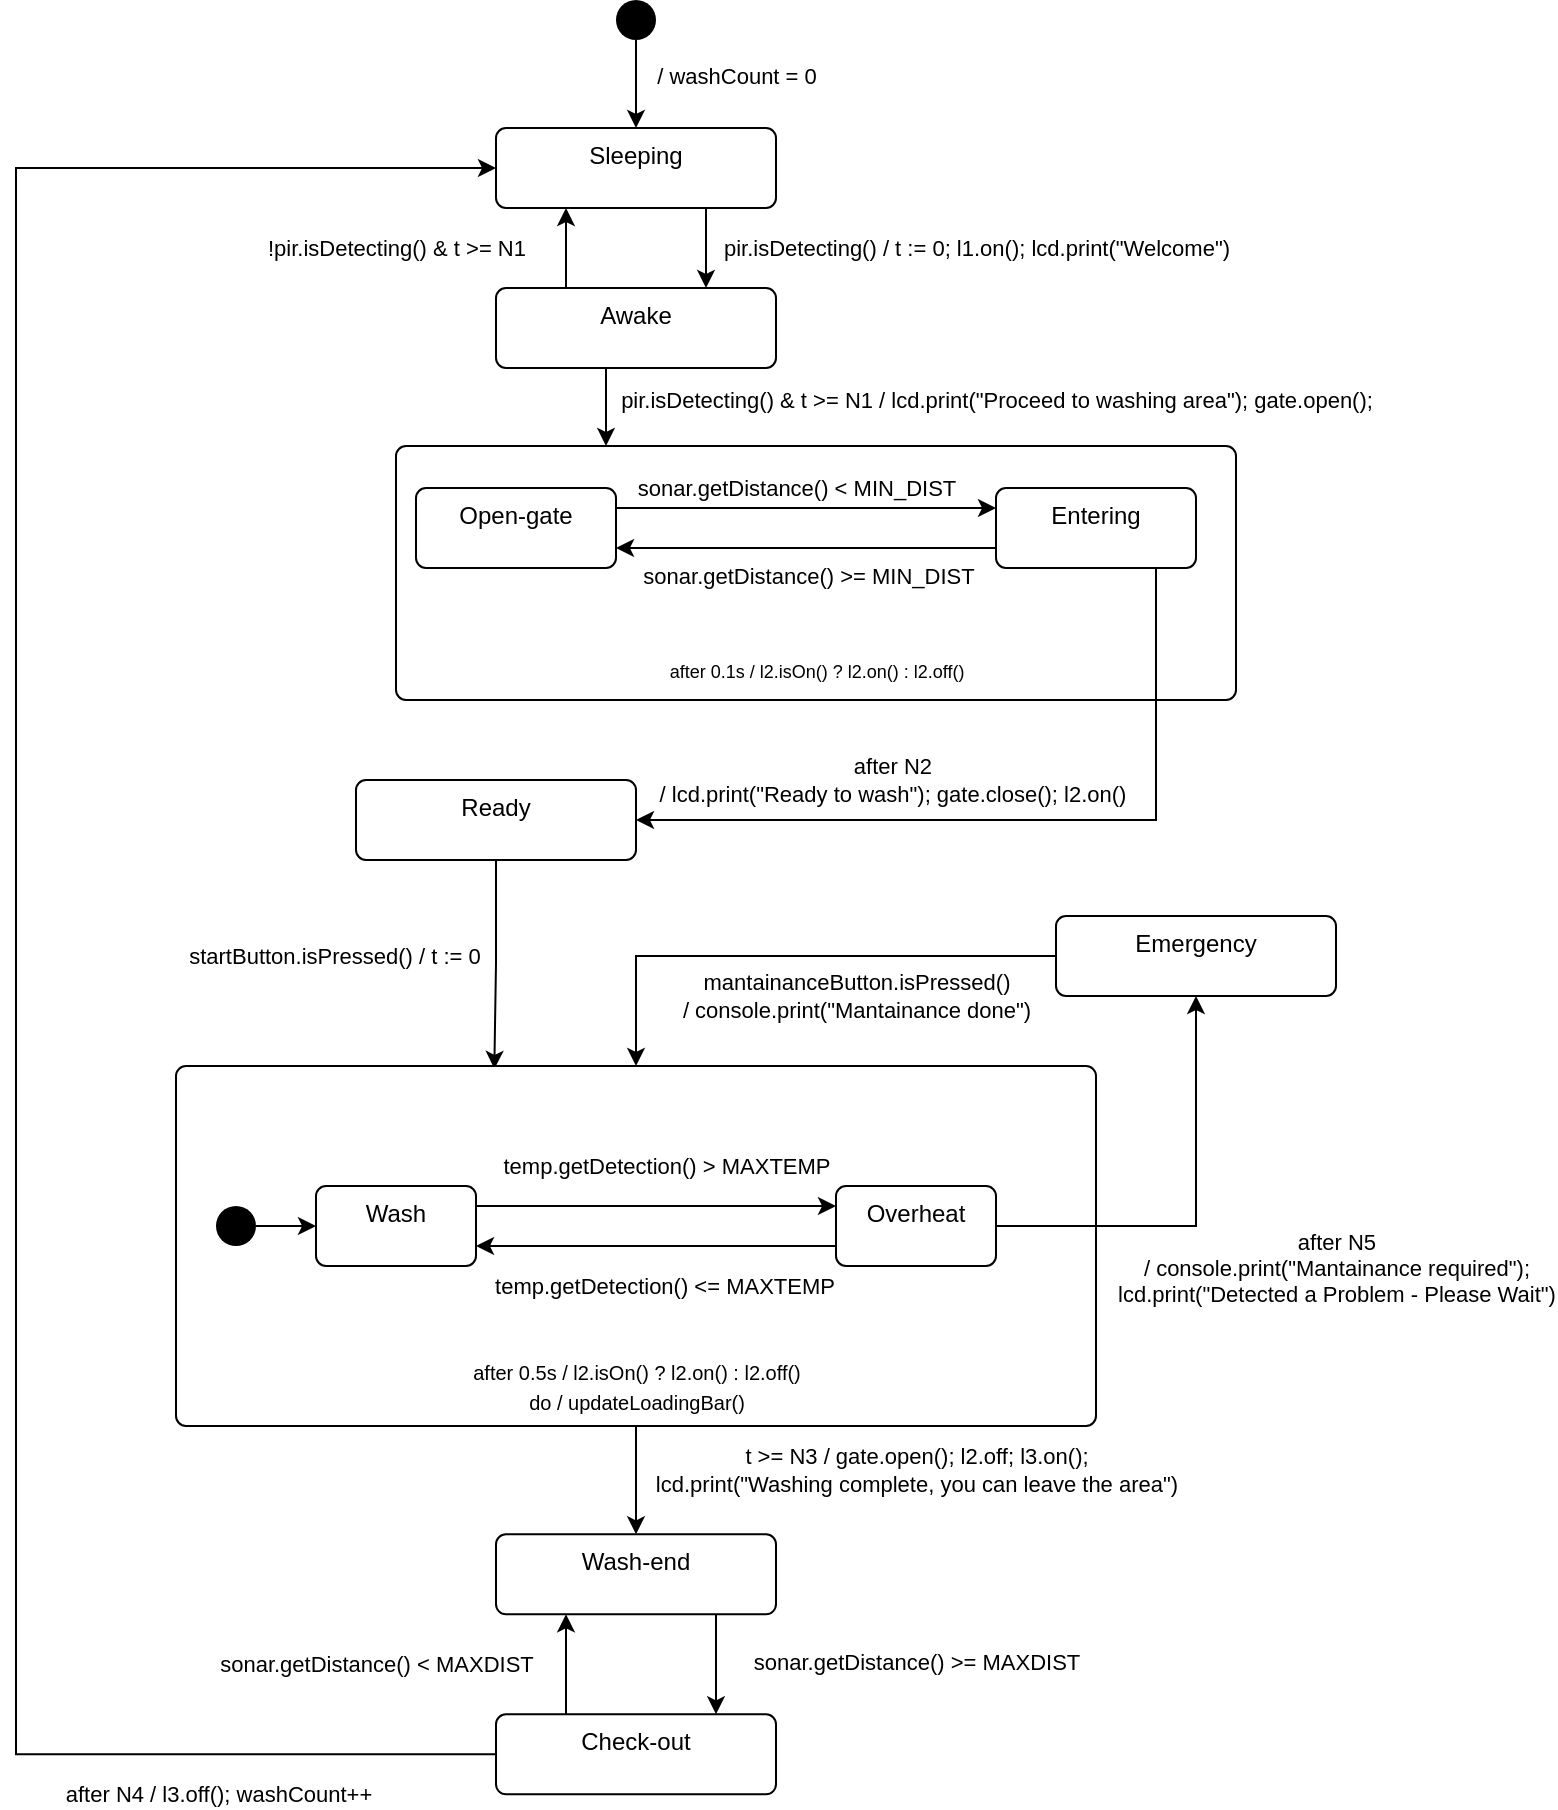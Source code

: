 <mxfile version="22.1.5" type="device">
  <diagram name="Pagina-1" id="5Sdvy97h40zplNkvk6xD">
    <mxGraphModel dx="819" dy="429" grid="1" gridSize="10" guides="1" tooltips="1" connect="1" arrows="1" fold="1" page="1" pageScale="1" pageWidth="827" pageHeight="1169" math="0" shadow="0">
      <root>
        <mxCell id="0" />
        <mxCell id="1" parent="0" />
        <mxCell id="juuAzwRrTGLcYsi3opGR-4" value="" style="html=1;align=center;verticalAlign=top;rounded=1;absoluteArcSize=1;arcSize=10;dashed=0;whiteSpace=wrap;" vertex="1" parent="1">
          <mxGeometry x="230" y="263" width="420" height="127" as="geometry" />
        </mxCell>
        <mxCell id="vkq_Q8_x7mM78rzmFXa2-49" style="edgeStyle=orthogonalEdgeStyle;rounded=0;orthogonalLoop=1;jettySize=auto;html=1;exitX=0.75;exitY=1;exitDx=0;exitDy=0;entryX=0.75;entryY=0;entryDx=0;entryDy=0;" parent="1" source="vkq_Q8_x7mM78rzmFXa2-1" target="vkq_Q8_x7mM78rzmFXa2-2" edge="1">
          <mxGeometry relative="1" as="geometry" />
        </mxCell>
        <mxCell id="vkq_Q8_x7mM78rzmFXa2-50" value="pir.isDetecting() / t := 0; l1.on(); lcd.print(&quot;Welcome&quot;)" style="edgeLabel;html=1;align=center;verticalAlign=middle;resizable=0;points=[];" parent="vkq_Q8_x7mM78rzmFXa2-49" vertex="1" connectable="0">
          <mxGeometry y="1" relative="1" as="geometry">
            <mxPoint x="134" as="offset" />
          </mxGeometry>
        </mxCell>
        <mxCell id="vkq_Q8_x7mM78rzmFXa2-1" value="Sleeping" style="html=1;align=center;verticalAlign=top;rounded=1;absoluteArcSize=1;arcSize=10;dashed=0;whiteSpace=wrap;" parent="1" vertex="1">
          <mxGeometry x="280" y="104" width="140" height="40" as="geometry" />
        </mxCell>
        <mxCell id="vkq_Q8_x7mM78rzmFXa2-47" style="edgeStyle=orthogonalEdgeStyle;rounded=0;orthogonalLoop=1;jettySize=auto;html=1;exitX=0.25;exitY=0;exitDx=0;exitDy=0;entryX=0.25;entryY=1;entryDx=0;entryDy=0;" parent="1" source="vkq_Q8_x7mM78rzmFXa2-2" target="vkq_Q8_x7mM78rzmFXa2-1" edge="1">
          <mxGeometry relative="1" as="geometry" />
        </mxCell>
        <mxCell id="vkq_Q8_x7mM78rzmFXa2-48" value="!pir.isDetecting() &amp;amp; t &amp;gt;= N1" style="edgeLabel;html=1;align=center;verticalAlign=middle;resizable=0;points=[];" parent="vkq_Q8_x7mM78rzmFXa2-47" vertex="1" connectable="0">
          <mxGeometry x="0.15" y="-1" relative="1" as="geometry">
            <mxPoint x="-86" y="3" as="offset" />
          </mxGeometry>
        </mxCell>
        <mxCell id="juuAzwRrTGLcYsi3opGR-8" style="edgeStyle=orthogonalEdgeStyle;rounded=0;orthogonalLoop=1;jettySize=auto;html=1;exitX=0.5;exitY=1;exitDx=0;exitDy=0;entryX=0.25;entryY=0;entryDx=0;entryDy=0;" edge="1" parent="1" source="vkq_Q8_x7mM78rzmFXa2-2" target="juuAzwRrTGLcYsi3opGR-4">
          <mxGeometry relative="1" as="geometry">
            <Array as="points">
              <mxPoint x="335" y="224" />
            </Array>
          </mxGeometry>
        </mxCell>
        <mxCell id="juuAzwRrTGLcYsi3opGR-9" value="pir.isDetecting() &amp;amp; t &amp;gt;= N1 / lcd.print(&quot;Proceed to washing area&quot;); gate.open();" style="edgeLabel;html=1;align=center;verticalAlign=middle;resizable=0;points=[];" vertex="1" connectable="0" parent="juuAzwRrTGLcYsi3opGR-8">
          <mxGeometry x="-0.057" y="1" relative="1" as="geometry">
            <mxPoint x="194" y="5" as="offset" />
          </mxGeometry>
        </mxCell>
        <mxCell id="vkq_Q8_x7mM78rzmFXa2-2" value="Awake" style="html=1;align=center;verticalAlign=top;rounded=1;absoluteArcSize=1;arcSize=10;dashed=0;whiteSpace=wrap;" parent="1" vertex="1">
          <mxGeometry x="280" y="184" width="140" height="40" as="geometry" />
        </mxCell>
        <mxCell id="vkq_Q8_x7mM78rzmFXa2-95" style="edgeStyle=orthogonalEdgeStyle;rounded=0;orthogonalLoop=1;jettySize=auto;html=1;exitX=0;exitY=0.5;exitDx=0;exitDy=0;entryX=0;entryY=0.5;entryDx=0;entryDy=0;" parent="1" source="vkq_Q8_x7mM78rzmFXa2-3" target="vkq_Q8_x7mM78rzmFXa2-1" edge="1">
          <mxGeometry relative="1" as="geometry">
            <Array as="points">
              <mxPoint x="40" y="917" />
              <mxPoint x="40" y="124" />
            </Array>
          </mxGeometry>
        </mxCell>
        <mxCell id="vkq_Q8_x7mM78rzmFXa2-96" value="after N4 / l3.off(); washCount++" style="edgeLabel;html=1;align=center;verticalAlign=middle;resizable=0;points=[];" parent="vkq_Q8_x7mM78rzmFXa2-95" vertex="1" connectable="0">
          <mxGeometry x="-0.788" relative="1" as="geometry">
            <mxPoint x="-4" y="20" as="offset" />
          </mxGeometry>
        </mxCell>
        <mxCell id="vkq_Q8_x7mM78rzmFXa2-98" style="edgeStyle=orthogonalEdgeStyle;rounded=0;orthogonalLoop=1;jettySize=auto;html=1;exitX=0.25;exitY=0;exitDx=0;exitDy=0;entryX=0.25;entryY=1;entryDx=0;entryDy=0;" parent="1" source="vkq_Q8_x7mM78rzmFXa2-3" target="vkq_Q8_x7mM78rzmFXa2-6" edge="1">
          <mxGeometry relative="1" as="geometry" />
        </mxCell>
        <mxCell id="vkq_Q8_x7mM78rzmFXa2-99" value="sonar.getDistance() &amp;lt; MAXDIST" style="edgeLabel;html=1;align=center;verticalAlign=middle;resizable=0;points=[];" parent="vkq_Q8_x7mM78rzmFXa2-98" vertex="1" connectable="0">
          <mxGeometry x="0.029" y="-1" relative="1" as="geometry">
            <mxPoint x="-96" as="offset" />
          </mxGeometry>
        </mxCell>
        <mxCell id="vkq_Q8_x7mM78rzmFXa2-3" value="Check-out" style="html=1;align=center;verticalAlign=top;rounded=1;absoluteArcSize=1;arcSize=10;dashed=0;whiteSpace=wrap;" parent="1" vertex="1">
          <mxGeometry x="280" y="897.14" width="140" height="40" as="geometry" />
        </mxCell>
        <mxCell id="vkq_Q8_x7mM78rzmFXa2-30" style="edgeStyle=orthogonalEdgeStyle;rounded=0;orthogonalLoop=1;jettySize=auto;html=1;" parent="1" edge="1">
          <mxGeometry relative="1" as="geometry">
            <mxPoint x="389.999" y="847.14" as="sourcePoint" />
            <mxPoint x="389.999" y="897.14" as="targetPoint" />
            <Array as="points">
              <mxPoint x="389.97" y="863" />
              <mxPoint x="389.97" y="863" />
            </Array>
          </mxGeometry>
        </mxCell>
        <mxCell id="vkq_Q8_x7mM78rzmFXa2-94" value="sonar.getDistance() &amp;gt;= MAXDIST" style="edgeLabel;html=1;align=center;verticalAlign=middle;resizable=0;points=[];" parent="vkq_Q8_x7mM78rzmFXa2-30" vertex="1" connectable="0">
          <mxGeometry x="-0.046" y="1" relative="1" as="geometry">
            <mxPoint x="99" as="offset" />
          </mxGeometry>
        </mxCell>
        <mxCell id="vkq_Q8_x7mM78rzmFXa2-6" value="Wash-end" style="html=1;align=center;verticalAlign=top;rounded=1;absoluteArcSize=1;arcSize=10;dashed=0;whiteSpace=wrap;" parent="1" vertex="1">
          <mxGeometry x="280" y="807.14" width="140" height="40" as="geometry" />
        </mxCell>
        <mxCell id="juuAzwRrTGLcYsi3opGR-10" style="edgeStyle=orthogonalEdgeStyle;rounded=0;orthogonalLoop=1;jettySize=auto;html=1;exitX=1;exitY=0.25;exitDx=0;exitDy=0;entryX=0;entryY=0.25;entryDx=0;entryDy=0;" edge="1" parent="1" source="vkq_Q8_x7mM78rzmFXa2-9" target="juuAzwRrTGLcYsi3opGR-1">
          <mxGeometry relative="1" as="geometry" />
        </mxCell>
        <mxCell id="juuAzwRrTGLcYsi3opGR-12" value="sonar.getDistance() &amp;lt; MIN_DIST" style="edgeLabel;html=1;align=center;verticalAlign=middle;resizable=0;points=[];" vertex="1" connectable="0" parent="juuAzwRrTGLcYsi3opGR-10">
          <mxGeometry x="-0.305" y="1" relative="1" as="geometry">
            <mxPoint x="24" y="-9" as="offset" />
          </mxGeometry>
        </mxCell>
        <mxCell id="vkq_Q8_x7mM78rzmFXa2-9" value="Open-gate&lt;br&gt;" style="html=1;align=center;verticalAlign=top;rounded=1;absoluteArcSize=1;arcSize=10;dashed=0;whiteSpace=wrap;" parent="1" vertex="1">
          <mxGeometry x="240" y="284" width="100" height="40" as="geometry" />
        </mxCell>
        <mxCell id="juuAzwRrTGLcYsi3opGR-20" style="edgeStyle=orthogonalEdgeStyle;rounded=0;orthogonalLoop=1;jettySize=auto;html=1;exitX=0.5;exitY=1;exitDx=0;exitDy=0;entryX=0.346;entryY=0.008;entryDx=0;entryDy=0;entryPerimeter=0;" edge="1" parent="1" source="vkq_Q8_x7mM78rzmFXa2-10" target="vkq_Q8_x7mM78rzmFXa2-61">
          <mxGeometry relative="1" as="geometry">
            <mxPoint x="280" y="570" as="targetPoint" />
          </mxGeometry>
        </mxCell>
        <mxCell id="juuAzwRrTGLcYsi3opGR-21" value="startButton.isPressed() / t := 0" style="edgeLabel;html=1;align=center;verticalAlign=middle;resizable=0;points=[];" vertex="1" connectable="0" parent="juuAzwRrTGLcYsi3opGR-20">
          <mxGeometry x="-0.016" y="1" relative="1" as="geometry">
            <mxPoint x="-81" y="-5" as="offset" />
          </mxGeometry>
        </mxCell>
        <mxCell id="vkq_Q8_x7mM78rzmFXa2-10" value="Ready" style="html=1;align=center;verticalAlign=top;rounded=1;absoluteArcSize=1;arcSize=10;dashed=0;whiteSpace=wrap;" parent="1" vertex="1">
          <mxGeometry x="210" y="430" width="140" height="40" as="geometry" />
        </mxCell>
        <mxCell id="vkq_Q8_x7mM78rzmFXa2-63" style="edgeStyle=orthogonalEdgeStyle;rounded=0;orthogonalLoop=1;jettySize=auto;html=1;exitX=0.5;exitY=1;exitDx=0;exitDy=0;entryX=0.5;entryY=0;entryDx=0;entryDy=0;" parent="1" source="vkq_Q8_x7mM78rzmFXa2-61" target="vkq_Q8_x7mM78rzmFXa2-6" edge="1">
          <mxGeometry relative="1" as="geometry" />
        </mxCell>
        <mxCell id="vkq_Q8_x7mM78rzmFXa2-87" value="t &amp;gt;= N3 / gate.open(); l2.off; l3.on();&lt;br&gt;lcd.print(&quot;Washing complete, you can leave the area&quot;)" style="edgeLabel;html=1;align=center;verticalAlign=middle;resizable=0;points=[];" parent="vkq_Q8_x7mM78rzmFXa2-63" vertex="1" connectable="0">
          <mxGeometry x="-0.193" relative="1" as="geometry">
            <mxPoint x="140" as="offset" />
          </mxGeometry>
        </mxCell>
        <mxCell id="vkq_Q8_x7mM78rzmFXa2-61" value="" style="html=1;align=center;verticalAlign=top;rounded=1;absoluteArcSize=1;arcSize=10;dashed=0;whiteSpace=wrap;" parent="1" vertex="1">
          <mxGeometry x="120" y="573" width="460" height="180" as="geometry" />
        </mxCell>
        <mxCell id="vkq_Q8_x7mM78rzmFXa2-78" style="edgeStyle=orthogonalEdgeStyle;rounded=0;orthogonalLoop=1;jettySize=auto;html=1;exitX=1;exitY=0.25;exitDx=0;exitDy=0;entryX=0;entryY=0.25;entryDx=0;entryDy=0;" parent="1" source="vkq_Q8_x7mM78rzmFXa2-64" target="vkq_Q8_x7mM78rzmFXa2-65" edge="1">
          <mxGeometry relative="1" as="geometry" />
        </mxCell>
        <mxCell id="vkq_Q8_x7mM78rzmFXa2-91" value="temp.getDetection() &amp;gt; MAXTEMP" style="edgeLabel;html=1;align=center;verticalAlign=middle;resizable=0;points=[];" parent="vkq_Q8_x7mM78rzmFXa2-78" vertex="1" connectable="0">
          <mxGeometry x="-0.119" relative="1" as="geometry">
            <mxPoint x="15" y="-20" as="offset" />
          </mxGeometry>
        </mxCell>
        <mxCell id="vkq_Q8_x7mM78rzmFXa2-64" value="Wash" style="html=1;align=center;verticalAlign=top;rounded=1;absoluteArcSize=1;arcSize=10;dashed=0;whiteSpace=wrap;" parent="1" vertex="1">
          <mxGeometry x="190" y="633" width="80" height="40" as="geometry" />
        </mxCell>
        <mxCell id="vkq_Q8_x7mM78rzmFXa2-72" style="edgeStyle=orthogonalEdgeStyle;rounded=0;orthogonalLoop=1;jettySize=auto;html=1;exitX=1;exitY=0.5;exitDx=0;exitDy=0;entryX=0.5;entryY=1;entryDx=0;entryDy=0;" parent="1" source="vkq_Q8_x7mM78rzmFXa2-65" target="vkq_Q8_x7mM78rzmFXa2-71" edge="1">
          <mxGeometry relative="1" as="geometry" />
        </mxCell>
        <mxCell id="vkq_Q8_x7mM78rzmFXa2-93" value="after N5&lt;br&gt;/&amp;nbsp;console.print(&quot;Mantainance required&quot;);&lt;br&gt;lcd.print(&quot;Detected a Problem - Please Wait&quot;)" style="edgeLabel;html=1;align=center;verticalAlign=middle;resizable=0;points=[];" parent="vkq_Q8_x7mM78rzmFXa2-72" vertex="1" connectable="0">
          <mxGeometry x="-0.008" relative="1" as="geometry">
            <mxPoint x="70" y="27" as="offset" />
          </mxGeometry>
        </mxCell>
        <mxCell id="vkq_Q8_x7mM78rzmFXa2-79" style="edgeStyle=orthogonalEdgeStyle;rounded=0;orthogonalLoop=1;jettySize=auto;html=1;exitX=0;exitY=0.75;exitDx=0;exitDy=0;entryX=1;entryY=0.75;entryDx=0;entryDy=0;" parent="1" source="vkq_Q8_x7mM78rzmFXa2-65" target="vkq_Q8_x7mM78rzmFXa2-64" edge="1">
          <mxGeometry relative="1" as="geometry" />
        </mxCell>
        <mxCell id="vkq_Q8_x7mM78rzmFXa2-92" value="temp.getDetection() &amp;lt;= MAXTEMP" style="edgeLabel;html=1;align=center;verticalAlign=middle;resizable=0;points=[];" parent="vkq_Q8_x7mM78rzmFXa2-79" vertex="1" connectable="0">
          <mxGeometry x="0.064" y="1" relative="1" as="geometry">
            <mxPoint x="10" y="19" as="offset" />
          </mxGeometry>
        </mxCell>
        <mxCell id="vkq_Q8_x7mM78rzmFXa2-65" value="Overheat" style="html=1;align=center;verticalAlign=top;rounded=1;absoluteArcSize=1;arcSize=10;dashed=0;whiteSpace=wrap;" parent="1" vertex="1">
          <mxGeometry x="450" y="633" width="80" height="40" as="geometry" />
        </mxCell>
        <mxCell id="vkq_Q8_x7mM78rzmFXa2-73" style="edgeStyle=orthogonalEdgeStyle;rounded=0;orthogonalLoop=1;jettySize=auto;html=1;exitX=0;exitY=0.5;exitDx=0;exitDy=0;entryX=0.5;entryY=0;entryDx=0;entryDy=0;" parent="1" source="vkq_Q8_x7mM78rzmFXa2-71" target="vkq_Q8_x7mM78rzmFXa2-61" edge="1">
          <mxGeometry relative="1" as="geometry" />
        </mxCell>
        <mxCell id="vkq_Q8_x7mM78rzmFXa2-89" value="mantainanceButton.isPressed()&lt;br&gt;/ console.print(&quot;Mantainance done&quot;)" style="edgeLabel;html=1;align=center;verticalAlign=middle;resizable=0;points=[];" parent="vkq_Q8_x7mM78rzmFXa2-73" vertex="1" connectable="0">
          <mxGeometry x="-0.472" y="-1" relative="1" as="geometry">
            <mxPoint x="-30" y="21" as="offset" />
          </mxGeometry>
        </mxCell>
        <mxCell id="vkq_Q8_x7mM78rzmFXa2-71" value="Emergency" style="html=1;align=center;verticalAlign=top;rounded=1;absoluteArcSize=1;arcSize=10;dashed=0;whiteSpace=wrap;" parent="1" vertex="1">
          <mxGeometry x="560" y="498" width="140" height="40" as="geometry" />
        </mxCell>
        <mxCell id="vkq_Q8_x7mM78rzmFXa2-86" style="edgeStyle=orthogonalEdgeStyle;rounded=0;orthogonalLoop=1;jettySize=auto;html=1;exitX=1;exitY=0.5;exitDx=0;exitDy=0;entryX=0;entryY=0.5;entryDx=0;entryDy=0;" parent="1" source="vkq_Q8_x7mM78rzmFXa2-85" target="vkq_Q8_x7mM78rzmFXa2-64" edge="1">
          <mxGeometry relative="1" as="geometry">
            <Array as="points">
              <mxPoint x="170" y="653" />
              <mxPoint x="170" y="653" />
            </Array>
          </mxGeometry>
        </mxCell>
        <mxCell id="vkq_Q8_x7mM78rzmFXa2-85" value="" style="shape=ellipse;fillColor=#000000;strokeColor=none;html=1;sketch=0;" parent="1" vertex="1">
          <mxGeometry x="140" y="643" width="20" height="20" as="geometry" />
        </mxCell>
        <mxCell id="vkq_Q8_x7mM78rzmFXa2-101" value="&lt;font style=&quot;font-size: 9px;&quot;&gt;after 0.1s / l2.isOn() ? l2.on() : l2.off()&lt;/font&gt;" style="text;html=1;align=center;verticalAlign=middle;resizable=0;points=[];autosize=1;strokeColor=none;fillColor=none;" parent="1" vertex="1">
          <mxGeometry x="355" y="360" width="170" height="30" as="geometry" />
        </mxCell>
        <mxCell id="vkq_Q8_x7mM78rzmFXa2-102" value="&lt;font style=&quot;font-size: 10px;&quot;&gt;after 0.5s / l2.isOn() ? l2.on() : l2.off()&lt;br&gt;do / updateLoadingBar()&lt;br&gt;&lt;/font&gt;" style="text;html=1;align=center;verticalAlign=middle;resizable=0;points=[];autosize=1;strokeColor=none;fillColor=none;" parent="1" vertex="1">
          <mxGeometry x="255" y="713" width="190" height="40" as="geometry" />
        </mxCell>
        <mxCell id="juuAzwRrTGLcYsi3opGR-11" style="edgeStyle=orthogonalEdgeStyle;rounded=0;orthogonalLoop=1;jettySize=auto;html=1;exitX=0;exitY=0.75;exitDx=0;exitDy=0;entryX=1;entryY=0.75;entryDx=0;entryDy=0;" edge="1" parent="1" source="juuAzwRrTGLcYsi3opGR-1" target="vkq_Q8_x7mM78rzmFXa2-9">
          <mxGeometry relative="1" as="geometry" />
        </mxCell>
        <mxCell id="juuAzwRrTGLcYsi3opGR-13" value="sonar.getDistance() &amp;gt;= MIN_DIST" style="edgeLabel;html=1;align=center;verticalAlign=middle;resizable=0;points=[];" vertex="1" connectable="0" parent="juuAzwRrTGLcYsi3opGR-11">
          <mxGeometry x="-0.064" y="2" relative="1" as="geometry">
            <mxPoint x="-5" y="12" as="offset" />
          </mxGeometry>
        </mxCell>
        <mxCell id="juuAzwRrTGLcYsi3opGR-1" value="Entering" style="html=1;align=center;verticalAlign=top;rounded=1;absoluteArcSize=1;arcSize=10;dashed=0;whiteSpace=wrap;" vertex="1" parent="1">
          <mxGeometry x="530" y="284" width="100" height="40" as="geometry" />
        </mxCell>
        <mxCell id="juuAzwRrTGLcYsi3opGR-14" style="edgeStyle=orthogonalEdgeStyle;rounded=0;orthogonalLoop=1;jettySize=auto;html=1;exitX=0.5;exitY=1;exitDx=0;exitDy=0;entryX=1;entryY=0.5;entryDx=0;entryDy=0;" edge="1" parent="1" source="juuAzwRrTGLcYsi3opGR-1" target="vkq_Q8_x7mM78rzmFXa2-10">
          <mxGeometry relative="1" as="geometry">
            <Array as="points">
              <mxPoint x="610" y="324" />
              <mxPoint x="610" y="450" />
            </Array>
          </mxGeometry>
        </mxCell>
        <mxCell id="juuAzwRrTGLcYsi3opGR-15" value="&lt;div style=&quot;border-color: var(--border-color);&quot;&gt;after N2&lt;/div&gt;&lt;div style=&quot;border-color: var(--border-color);&quot;&gt;/ lcd.print(&quot;Ready to wash&quot;); gate.close(); l2.on()&lt;/div&gt;" style="edgeLabel;html=1;align=center;verticalAlign=middle;resizable=0;points=[];" vertex="1" connectable="0" parent="juuAzwRrTGLcYsi3opGR-14">
          <mxGeometry x="-0.067" y="-2" relative="1" as="geometry">
            <mxPoint x="-94" y="-18" as="offset" />
          </mxGeometry>
        </mxCell>
        <mxCell id="juuAzwRrTGLcYsi3opGR-17" style="edgeStyle=orthogonalEdgeStyle;rounded=0;orthogonalLoop=1;jettySize=auto;html=1;exitX=0.5;exitY=1;exitDx=0;exitDy=0;" edge="1" parent="1" source="juuAzwRrTGLcYsi3opGR-16" target="vkq_Q8_x7mM78rzmFXa2-1">
          <mxGeometry relative="1" as="geometry" />
        </mxCell>
        <mxCell id="juuAzwRrTGLcYsi3opGR-18" value="/ washCount = 0" style="edgeLabel;html=1;align=center;verticalAlign=middle;resizable=0;points=[];" vertex="1" connectable="0" parent="juuAzwRrTGLcYsi3opGR-17">
          <mxGeometry x="-0.2" y="1" relative="1" as="geometry">
            <mxPoint x="49" as="offset" />
          </mxGeometry>
        </mxCell>
        <mxCell id="juuAzwRrTGLcYsi3opGR-16" value="" style="shape=ellipse;fillColor=#000000;strokeColor=none;html=1;sketch=0;" vertex="1" parent="1">
          <mxGeometry x="340" y="40" width="20" height="20" as="geometry" />
        </mxCell>
      </root>
    </mxGraphModel>
  </diagram>
</mxfile>
